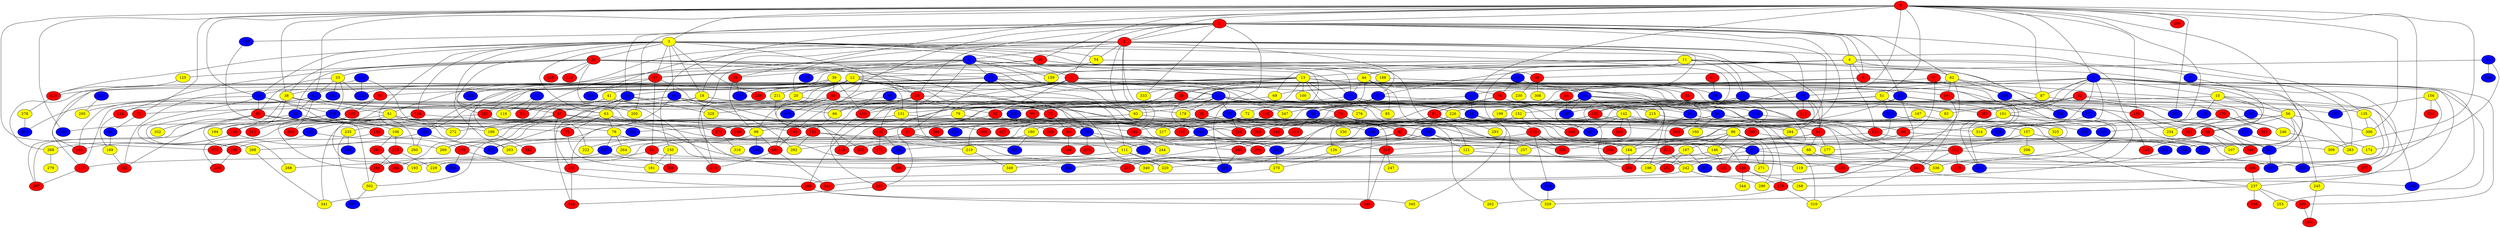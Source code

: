 graph {
0 [style = filled fillcolor = red];
1 [style = filled fillcolor = red];
2 [style = filled fillcolor = red];
3 [style = filled fillcolor = yellow];
4 [style = filled fillcolor = yellow];
5 [style = filled fillcolor = red];
6 [style = filled fillcolor = red];
7 [style = filled fillcolor = blue];
8 [style = filled fillcolor = blue];
9 [style = filled fillcolor = blue];
10 [style = filled fillcolor = yellow];
11 [style = filled fillcolor = yellow];
12 [style = filled fillcolor = yellow];
13 [style = filled fillcolor = yellow];
14 [style = filled fillcolor = blue];
15 [style = filled fillcolor = blue];
16 [style = filled fillcolor = red];
17 [style = filled fillcolor = blue];
18 [style = filled fillcolor = red];
19 [style = filled fillcolor = yellow];
20 [style = filled fillcolor = yellow];
21 [style = filled fillcolor = blue];
22 [style = filled fillcolor = red];
23 [style = filled fillcolor = blue];
24 [style = filled fillcolor = blue];
25 [style = filled fillcolor = blue];
26 [style = filled fillcolor = red];
27 [style = filled fillcolor = red];
28 [style = filled fillcolor = red];
29 [style = filled fillcolor = red];
30 [style = filled fillcolor = blue];
31 [style = filled fillcolor = blue];
32 [style = filled fillcolor = red];
33 [style = filled fillcolor = yellow];
34 [style = filled fillcolor = red];
35 [style = filled fillcolor = blue];
36 [style = filled fillcolor = blue];
37 [style = filled fillcolor = red];
38 [style = filled fillcolor = yellow];
39 [style = filled fillcolor = yellow];
40 [style = filled fillcolor = blue];
41 [style = filled fillcolor = yellow];
42 [style = filled fillcolor = blue];
43 [style = filled fillcolor = blue];
44 [style = filled fillcolor = yellow];
45 [style = filled fillcolor = blue];
46 [style = filled fillcolor = blue];
47 [style = filled fillcolor = red];
48 [style = filled fillcolor = blue];
49 [style = filled fillcolor = blue];
50 [style = filled fillcolor = red];
51 [style = filled fillcolor = yellow];
52 [style = filled fillcolor = red];
53 [style = filled fillcolor = red];
54 [style = filled fillcolor = yellow];
55 [style = filled fillcolor = red];
56 [style = filled fillcolor = yellow];
57 [style = filled fillcolor = blue];
58 [style = filled fillcolor = blue];
59 [style = filled fillcolor = blue];
60 [style = filled fillcolor = red];
61 [style = filled fillcolor = yellow];
62 [style = filled fillcolor = yellow];
63 [style = filled fillcolor = yellow];
64 [style = filled fillcolor = blue];
65 [style = filled fillcolor = blue];
66 [style = filled fillcolor = yellow];
67 [style = filled fillcolor = red];
68 [style = filled fillcolor = red];
69 [style = filled fillcolor = yellow];
70 [style = filled fillcolor = red];
71 [style = filled fillcolor = red];
72 [style = filled fillcolor = yellow];
73 [style = filled fillcolor = blue];
74 [style = filled fillcolor = red];
75 [style = filled fillcolor = red];
76 [style = filled fillcolor = blue];
77 [style = filled fillcolor = red];
78 [style = filled fillcolor = yellow];
79 [style = filled fillcolor = yellow];
80 [style = filled fillcolor = red];
81 [style = filled fillcolor = red];
82 [style = filled fillcolor = red];
83 [style = filled fillcolor = yellow];
84 [style = filled fillcolor = red];
85 [style = filled fillcolor = yellow];
86 [style = filled fillcolor = yellow];
87 [style = filled fillcolor = yellow];
88 [style = filled fillcolor = yellow];
89 [style = filled fillcolor = blue];
90 [style = filled fillcolor = red];
91 [style = filled fillcolor = red];
92 [style = filled fillcolor = red];
93 [style = filled fillcolor = yellow];
94 [style = filled fillcolor = red];
95 [style = filled fillcolor = red];
96 [style = filled fillcolor = blue];
97 [style = filled fillcolor = blue];
98 [style = filled fillcolor = yellow];
99 [style = filled fillcolor = red];
100 [style = filled fillcolor = yellow];
101 [style = filled fillcolor = yellow];
102 [style = filled fillcolor = red];
103 [style = filled fillcolor = red];
104 [style = filled fillcolor = blue];
105 [style = filled fillcolor = blue];
106 [style = filled fillcolor = yellow];
107 [style = filled fillcolor = yellow];
108 [style = filled fillcolor = blue];
109 [style = filled fillcolor = blue];
110 [style = filled fillcolor = red];
111 [style = filled fillcolor = yellow];
112 [style = filled fillcolor = red];
113 [style = filled fillcolor = blue];
114 [style = filled fillcolor = red];
115 [style = filled fillcolor = red];
116 [style = filled fillcolor = yellow];
117 [style = filled fillcolor = red];
118 [style = filled fillcolor = blue];
119 [style = filled fillcolor = yellow];
120 [style = filled fillcolor = blue];
121 [style = filled fillcolor = yellow];
122 [style = filled fillcolor = red];
123 [style = filled fillcolor = red];
124 [style = filled fillcolor = blue];
125 [style = filled fillcolor = yellow];
126 [style = filled fillcolor = yellow];
127 [style = filled fillcolor = blue];
128 [style = filled fillcolor = red];
129 [style = filled fillcolor = red];
130 [style = filled fillcolor = blue];
131 [style = filled fillcolor = yellow];
132 [style = filled fillcolor = red];
133 [style = filled fillcolor = blue];
134 [style = filled fillcolor = blue];
135 [style = filled fillcolor = yellow];
136 [style = filled fillcolor = red];
137 [style = filled fillcolor = blue];
138 [style = filled fillcolor = red];
139 [style = filled fillcolor = blue];
140 [style = filled fillcolor = red];
141 [style = filled fillcolor = blue];
142 [style = filled fillcolor = yellow];
143 [style = filled fillcolor = red];
144 [style = filled fillcolor = red];
145 [style = filled fillcolor = red];
146 [style = filled fillcolor = yellow];
147 [style = filled fillcolor = blue];
148 [style = filled fillcolor = red];
149 [style = filled fillcolor = red];
150 [style = filled fillcolor = yellow];
151 [style = filled fillcolor = red];
152 [style = filled fillcolor = yellow];
153 [style = filled fillcolor = red];
154 [style = filled fillcolor = blue];
155 [style = filled fillcolor = blue];
156 [style = filled fillcolor = yellow];
157 [style = filled fillcolor = yellow];
158 [style = filled fillcolor = blue];
159 [style = filled fillcolor = yellow];
160 [style = filled fillcolor = yellow];
161 [style = filled fillcolor = blue];
162 [style = filled fillcolor = red];
163 [style = filled fillcolor = red];
164 [style = filled fillcolor = yellow];
165 [style = filled fillcolor = red];
166 [style = filled fillcolor = red];
167 [style = filled fillcolor = yellow];
168 [style = filled fillcolor = yellow];
169 [style = filled fillcolor = blue];
170 [style = filled fillcolor = red];
171 [style = filled fillcolor = red];
172 [style = filled fillcolor = blue];
173 [style = filled fillcolor = blue];
174 [style = filled fillcolor = yellow];
175 [style = filled fillcolor = red];
176 [style = filled fillcolor = red];
177 [style = filled fillcolor = yellow];
178 [style = filled fillcolor = yellow];
179 [style = filled fillcolor = red];
180 [style = filled fillcolor = yellow];
181 [style = filled fillcolor = yellow];
182 [style = filled fillcolor = red];
183 [style = filled fillcolor = red];
184 [style = filled fillcolor = red];
185 [style = filled fillcolor = red];
186 [style = filled fillcolor = yellow];
187 [style = filled fillcolor = yellow];
188 [style = filled fillcolor = yellow];
189 [style = filled fillcolor = yellow];
190 [style = filled fillcolor = red];
191 [style = filled fillcolor = red];
192 [style = filled fillcolor = red];
193 [style = filled fillcolor = yellow];
194 [style = filled fillcolor = yellow];
195 [style = filled fillcolor = red];
196 [style = filled fillcolor = yellow];
197 [style = filled fillcolor = blue];
198 [style = filled fillcolor = blue];
199 [style = filled fillcolor = yellow];
200 [style = filled fillcolor = red];
201 [style = filled fillcolor = red];
202 [style = filled fillcolor = yellow];
203 [style = filled fillcolor = yellow];
204 [style = filled fillcolor = blue];
205 [style = filled fillcolor = yellow];
206 [style = filled fillcolor = yellow];
207 [style = filled fillcolor = blue];
208 [style = filled fillcolor = red];
209 [style = filled fillcolor = red];
210 [style = filled fillcolor = yellow];
211 [style = filled fillcolor = yellow];
212 [style = filled fillcolor = red];
213 [style = filled fillcolor = red];
214 [style = filled fillcolor = red];
215 [style = filled fillcolor = yellow];
216 [style = filled fillcolor = red];
217 [style = filled fillcolor = yellow];
218 [style = filled fillcolor = red];
219 [style = filled fillcolor = red];
220 [style = filled fillcolor = yellow];
221 [style = filled fillcolor = blue];
222 [style = filled fillcolor = yellow];
223 [style = filled fillcolor = blue];
224 [style = filled fillcolor = blue];
225 [style = filled fillcolor = blue];
226 [style = filled fillcolor = yellow];
227 [style = filled fillcolor = blue];
228 [style = filled fillcolor = red];
229 [style = filled fillcolor = yellow];
230 [style = filled fillcolor = yellow];
231 [style = filled fillcolor = red];
232 [style = filled fillcolor = blue];
233 [style = filled fillcolor = red];
234 [style = filled fillcolor = blue];
235 [style = filled fillcolor = yellow];
236 [style = filled fillcolor = blue];
237 [style = filled fillcolor = yellow];
238 [style = filled fillcolor = red];
239 [style = filled fillcolor = red];
240 [style = filled fillcolor = red];
241 [style = filled fillcolor = red];
242 [style = filled fillcolor = yellow];
243 [style = filled fillcolor = red];
244 [style = filled fillcolor = yellow];
245 [style = filled fillcolor = yellow];
246 [style = filled fillcolor = red];
247 [style = filled fillcolor = yellow];
248 [style = filled fillcolor = yellow];
249 [style = filled fillcolor = red];
250 [style = filled fillcolor = red];
251 [style = filled fillcolor = blue];
252 [style = filled fillcolor = red];
253 [style = filled fillcolor = yellow];
254 [style = filled fillcolor = yellow];
255 [style = filled fillcolor = red];
256 [style = filled fillcolor = red];
257 [style = filled fillcolor = yellow];
258 [style = filled fillcolor = red];
259 [style = filled fillcolor = blue];
260 [style = filled fillcolor = yellow];
261 [style = filled fillcolor = red];
262 [style = filled fillcolor = red];
263 [style = filled fillcolor = blue];
264 [style = filled fillcolor = yellow];
265 [style = filled fillcolor = blue];
266 [style = filled fillcolor = red];
267 [style = filled fillcolor = blue];
268 [style = filled fillcolor = yellow];
269 [style = filled fillcolor = yellow];
270 [style = filled fillcolor = yellow];
271 [style = filled fillcolor = yellow];
272 [style = filled fillcolor = yellow];
273 [style = filled fillcolor = red];
274 [style = filled fillcolor = blue];
275 [style = filled fillcolor = red];
276 [style = filled fillcolor = yellow];
277 [style = filled fillcolor = red];
278 [style = filled fillcolor = yellow];
279 [style = filled fillcolor = yellow];
280 [style = filled fillcolor = red];
281 [style = filled fillcolor = red];
282 [style = filled fillcolor = red];
283 [style = filled fillcolor = yellow];
284 [style = filled fillcolor = yellow];
285 [style = filled fillcolor = blue];
286 [style = filled fillcolor = red];
287 [style = filled fillcolor = red];
288 [style = filled fillcolor = yellow];
289 [style = filled fillcolor = red];
290 [style = filled fillcolor = yellow];
291 [style = filled fillcolor = red];
292 [style = filled fillcolor = yellow];
293 [style = filled fillcolor = yellow];
294 [style = filled fillcolor = red];
295 [style = filled fillcolor = yellow];
296 [style = filled fillcolor = red];
297 [style = filled fillcolor = red];
298 [style = filled fillcolor = yellow];
299 [style = filled fillcolor = red];
300 [style = filled fillcolor = red];
301 [style = filled fillcolor = blue];
302 [style = filled fillcolor = yellow];
303 [style = filled fillcolor = red];
304 [style = filled fillcolor = blue];
305 [style = filled fillcolor = red];
306 [style = filled fillcolor = yellow];
307 [style = filled fillcolor = blue];
308 [style = filled fillcolor = yellow];
309 [style = filled fillcolor = yellow];
310 [style = filled fillcolor = yellow];
311 [style = filled fillcolor = red];
312 [style = filled fillcolor = blue];
313 [style = filled fillcolor = blue];
314 [style = filled fillcolor = yellow];
315 [style = filled fillcolor = blue];
316 [style = filled fillcolor = yellow];
317 [style = filled fillcolor = blue];
318 [style = filled fillcolor = blue];
319 [style = filled fillcolor = blue];
320 [style = filled fillcolor = red];
321 [style = filled fillcolor = red];
322 [style = filled fillcolor = red];
323 [style = filled fillcolor = red];
324 [style = filled fillcolor = blue];
325 [style = filled fillcolor = yellow];
326 [style = filled fillcolor = blue];
327 [style = filled fillcolor = red];
328 [style = filled fillcolor = yellow];
329 [style = filled fillcolor = yellow];
330 [style = filled fillcolor = yellow];
331 [style = filled fillcolor = red];
332 [style = filled fillcolor = yellow];
333 [style = filled fillcolor = yellow];
334 [style = filled fillcolor = blue];
335 [style = filled fillcolor = blue];
336 [style = filled fillcolor = yellow];
337 [style = filled fillcolor = blue];
338 [style = filled fillcolor = blue];
339 [style = filled fillcolor = red];
340 [style = filled fillcolor = yellow];
341 [style = filled fillcolor = yellow];
342 [style = filled fillcolor = red];
343 [style = filled fillcolor = red];
344 [style = filled fillcolor = yellow];
345 [style = filled fillcolor = yellow];
346 [style = filled fillcolor = red];
347 [style = filled fillcolor = yellow];
348 [style = filled fillcolor = red];
349 [style = filled fillcolor = yellow];
350 [style = filled fillcolor = blue];
0 -- 16;
0 -- 17;
0 -- 29;
0 -- 38;
0 -- 42;
0 -- 43;
0 -- 51;
0 -- 71;
0 -- 87;
0 -- 102;
0 -- 136;
0 -- 179;
0 -- 237;
0 -- 265;
0 -- 274;
0 -- 294;
0 -- 306;
0 -- 9;
0 -- 3;
0 -- 2;
0 -- 1;
0 -- 309;
0 -- 317;
0 -- 338;
1 -- 2;
1 -- 4;
1 -- 5;
1 -- 6;
1 -- 14;
1 -- 18;
1 -- 26;
1 -- 60;
1 -- 62;
1 -- 65;
1 -- 135;
1 -- 150;
1 -- 160;
1 -- 198;
1 -- 205;
1 -- 208;
1 -- 333;
2 -- 8;
2 -- 19;
2 -- 20;
2 -- 31;
2 -- 34;
2 -- 54;
2 -- 76;
2 -- 93;
2 -- 109;
2 -- 112;
2 -- 145;
2 -- 192;
2 -- 203;
2 -- 210;
3 -- 5;
3 -- 16;
3 -- 18;
3 -- 19;
3 -- 21;
3 -- 22;
3 -- 37;
3 -- 38;
3 -- 43;
3 -- 46;
3 -- 47;
3 -- 54;
3 -- 63;
3 -- 103;
3 -- 128;
3 -- 149;
3 -- 203;
3 -- 208;
3 -- 242;
3 -- 249;
4 -- 6;
4 -- 7;
4 -- 12;
4 -- 13;
4 -- 23;
4 -- 31;
4 -- 122;
4 -- 251;
4 -- 283;
5 -- 14;
5 -- 26;
5 -- 35;
5 -- 58;
5 -- 92;
5 -- 132;
5 -- 144;
5 -- 163;
6 -- 17;
6 -- 30;
6 -- 119;
6 -- 226;
7 -- 321;
8 -- 12;
8 -- 13;
8 -- 23;
8 -- 29;
8 -- 35;
8 -- 47;
8 -- 53;
8 -- 57;
8 -- 159;
8 -- 280;
8 -- 289;
9 -- 10;
9 -- 50;
9 -- 56;
9 -- 69;
9 -- 76;
9 -- 83;
9 -- 87;
9 -- 97;
9 -- 101;
9 -- 117;
9 -- 168;
9 -- 250;
9 -- 263;
9 -- 267;
9 -- 283;
9 -- 314;
10 -- 56;
10 -- 68;
10 -- 92;
10 -- 120;
10 -- 307;
11 -- 21;
11 -- 44;
11 -- 62;
11 -- 69;
11 -- 84;
11 -- 153;
11 -- 173;
11 -- 197;
11 -- 232;
11 -- 277;
12 -- 18;
12 -- 20;
12 -- 38;
12 -- 59;
12 -- 65;
12 -- 98;
12 -- 103;
12 -- 186;
12 -- 191;
12 -- 219;
12 -- 249;
12 -- 322;
12 -- 331;
13 -- 24;
13 -- 27;
13 -- 28;
13 -- 36;
13 -- 42;
13 -- 43;
13 -- 64;
13 -- 100;
13 -- 104;
13 -- 146;
13 -- 164;
13 -- 175;
13 -- 253;
13 -- 266;
13 -- 282;
13 -- 303;
13 -- 315;
14 -- 37;
14 -- 63;
14 -- 117;
14 -- 183;
14 -- 231;
14 -- 248;
14 -- 328;
15 -- 53;
15 -- 116;
16 -- 47;
16 -- 73;
16 -- 172;
16 -- 188;
17 -- 24;
17 -- 243;
18 -- 26;
18 -- 52;
18 -- 66;
18 -- 110;
18 -- 143;
18 -- 335;
19 -- 64;
19 -- 185;
19 -- 275;
19 -- 298;
20 -- 70;
20 -- 182;
21 -- 81;
21 -- 102;
21 -- 135;
21 -- 152;
21 -- 287;
22 -- 23;
22 -- 33;
22 -- 35;
22 -- 45;
22 -- 57;
22 -- 114;
22 -- 125;
22 -- 212;
22 -- 216;
22 -- 219;
22 -- 220;
22 -- 255;
23 -- 27;
23 -- 41;
23 -- 93;
23 -- 104;
23 -- 111;
23 -- 113;
23 -- 128;
23 -- 226;
23 -- 296;
24 -- 86;
24 -- 274;
24 -- 339;
24 -- 345;
25 -- 74;
25 -- 89;
25 -- 134;
25 -- 303;
26 -- 129;
26 -- 180;
26 -- 213;
27 -- 111;
27 -- 139;
27 -- 177;
27 -- 281;
28 -- 71;
28 -- 79;
28 -- 276;
29 -- 98;
29 -- 197;
30 -- 259;
30 -- 321;
31 -- 40;
31 -- 115;
31 -- 136;
31 -- 276;
32 -- 126;
32 -- 170;
32 -- 263;
32 -- 287;
33 -- 42;
33 -- 80;
33 -- 108;
33 -- 133;
33 -- 232;
34 -- 147;
34 -- 196;
34 -- 199;
35 -- 73;
35 -- 162;
35 -- 178;
35 -- 226;
35 -- 240;
35 -- 257;
35 -- 285;
35 -- 347;
35 -- 350;
36 -- 40;
36 -- 107;
36 -- 122;
36 -- 142;
36 -- 147;
36 -- 154;
36 -- 199;
36 -- 207;
37 -- 105;
37 -- 186;
37 -- 194;
37 -- 252;
37 -- 346;
38 -- 61;
38 -- 136;
38 -- 140;
38 -- 194;
39 -- 60;
39 -- 110;
39 -- 131;
39 -- 211;
39 -- 268;
39 -- 326;
40 -- 123;
41 -- 52;
41 -- 53;
41 -- 262;
41 -- 269;
41 -- 272;
42 -- 45;
42 -- 63;
42 -- 165;
42 -- 205;
42 -- 295;
42 -- 300;
42 -- 339;
43 -- 78;
43 -- 80;
43 -- 108;
43 -- 195;
43 -- 312;
44 -- 55;
44 -- 57;
44 -- 66;
44 -- 74;
44 -- 85;
44 -- 115;
44 -- 121;
45 -- 75;
45 -- 106;
45 -- 140;
45 -- 297;
45 -- 299;
46 -- 66;
46 -- 103;
46 -- 114;
46 -- 178;
46 -- 215;
46 -- 231;
46 -- 292;
47 -- 61;
47 -- 91;
47 -- 109;
47 -- 151;
48 -- 94;
48 -- 174;
48 -- 234;
49 -- 92;
49 -- 143;
50 -- 108;
50 -- 182;
51 -- 102;
51 -- 131;
51 -- 223;
51 -- 267;
52 -- 59;
52 -- 95;
52 -- 124;
54 -- 94;
54 -- 159;
56 -- 68;
56 -- 242;
56 -- 245;
56 -- 306;
56 -- 318;
56 -- 334;
57 -- 58;
57 -- 72;
57 -- 85;
57 -- 99;
57 -- 207;
58 -- 233;
58 -- 310;
59 -- 97;
59 -- 118;
59 -- 203;
59 -- 239;
60 -- 148;
60 -- 169;
60 -- 215;
60 -- 328;
61 -- 158;
61 -- 191;
61 -- 272;
61 -- 338;
61 -- 340;
62 -- 87;
62 -- 144;
62 -- 148;
62 -- 155;
62 -- 183;
63 -- 75;
63 -- 78;
63 -- 84;
63 -- 139;
63 -- 143;
63 -- 273;
63 -- 300;
64 -- 95;
64 -- 160;
64 -- 237;
64 -- 325;
64 -- 330;
65 -- 101;
65 -- 121;
65 -- 147;
65 -- 176;
65 -- 184;
66 -- 151;
67 -- 89;
68 -- 107;
68 -- 145;
68 -- 164;
68 -- 184;
68 -- 213;
69 -- 93;
70 -- 82;
70 -- 97;
70 -- 140;
70 -- 202;
70 -- 217;
71 -- 96;
72 -- 132;
72 -- 327;
72 -- 336;
73 -- 82;
73 -- 218;
73 -- 233;
73 -- 341;
74 -- 81;
74 -- 83;
74 -- 191;
74 -- 284;
75 -- 181;
76 -- 84;
76 -- 112;
76 -- 284;
76 -- 302;
76 -- 347;
77 -- 90;
77 -- 110;
77 -- 155;
78 -- 137;
78 -- 264;
78 -- 304;
79 -- 217;
79 -- 273;
80 -- 104;
80 -- 113;
80 -- 138;
80 -- 288;
80 -- 322;
80 -- 332;
81 -- 90;
81 -- 218;
81 -- 243;
81 -- 262;
81 -- 293;
82 -- 91;
82 -- 256;
82 -- 280;
82 -- 320;
84 -- 88;
84 -- 111;
84 -- 177;
84 -- 270;
86 -- 146;
86 -- 161;
86 -- 187;
86 -- 233;
86 -- 271;
86 -- 290;
86 -- 334;
87 -- 192;
87 -- 265;
88 -- 336;
90 -- 146;
90 -- 309;
91 -- 181;
91 -- 246;
91 -- 259;
92 -- 132;
92 -- 218;
92 -- 303;
93 -- 98;
93 -- 236;
94 -- 230;
94 -- 308;
95 -- 166;
96 -- 189;
97 -- 129;
97 -- 200;
97 -- 252;
97 -- 271;
98 -- 130;
98 -- 137;
98 -- 163;
99 -- 286;
101 -- 122;
101 -- 127;
101 -- 177;
101 -- 292;
102 -- 113;
102 -- 157;
102 -- 296;
103 -- 192;
103 -- 222;
103 -- 235;
104 -- 139;
104 -- 260;
104 -- 298;
105 -- 121;
105 -- 126;
105 -- 164;
106 -- 228;
106 -- 261;
108 -- 134;
108 -- 260;
108 -- 297;
108 -- 299;
108 -- 311;
110 -- 282;
111 -- 117;
111 -- 220;
111 -- 315;
113 -- 148;
113 -- 213;
113 -- 221;
114 -- 189;
115 -- 162;
115 -- 264;
117 -- 297;
118 -- 119;
118 -- 193;
120 -- 225;
121 -- 183;
121 -- 304;
122 -- 257;
122 -- 317;
123 -- 185;
125 -- 128;
126 -- 281;
127 -- 174;
128 -- 278;
129 -- 168;
129 -- 176;
129 -- 344;
131 -- 221;
131 -- 269;
132 -- 161;
132 -- 171;
135 -- 200;
135 -- 306;
136 -- 254;
136 -- 321;
137 -- 238;
137 -- 288;
138 -- 179;
138 -- 241;
140 -- 165;
140 -- 268;
140 -- 269;
141 -- 165;
141 -- 186;
141 -- 232;
142 -- 157;
142 -- 176;
142 -- 190;
142 -- 207;
142 -- 209;
142 -- 255;
142 -- 320;
143 -- 163;
144 -- 241;
144 -- 319;
146 -- 220;
146 -- 331;
149 -- 190;
149 -- 193;
150 -- 181;
150 -- 238;
151 -- 210;
151 -- 222;
151 -- 267;
151 -- 292;
152 -- 153;
152 -- 201;
153 -- 204;
153 -- 305;
153 -- 320;
154 -- 221;
154 -- 225;
155 -- 251;
156 -- 214;
156 -- 259;
156 -- 285;
157 -- 162;
157 -- 206;
157 -- 307;
158 -- 195;
158 -- 275;
161 -- 280;
162 -- 175;
162 -- 241;
162 -- 277;
162 -- 340;
163 -- 219;
163 -- 343;
164 -- 208;
167 -- 236;
167 -- 318;
170 -- 248;
170 -- 254;
170 -- 323;
173 -- 290;
173 -- 314;
176 -- 202;
176 -- 310;
178 -- 243;
180 -- 229;
180 -- 335;
182 -- 246;
185 -- 315;
186 -- 342;
187 -- 196;
187 -- 252;
187 -- 301;
188 -- 319;
188 -- 333;
189 -- 322;
192 -- 201;
192 -- 244;
195 -- 240;
198 -- 302;
200 -- 237;
204 -- 329;
210 -- 349;
211 -- 305;
213 -- 247;
213 -- 348;
215 -- 284;
221 -- 270;
223 -- 256;
223 -- 325;
224 -- 336;
226 -- 281;
226 -- 314;
226 -- 329;
227 -- 295;
228 -- 229;
228 -- 246;
231 -- 343;
231 -- 346;
233 -- 242;
235 -- 313;
235 -- 337;
236 -- 348;
237 -- 250;
237 -- 253;
237 -- 258;
237 -- 329;
241 -- 263;
241 -- 282;
241 -- 310;
242 -- 290;
242 -- 343;
243 -- 349;
245 -- 291;
246 -- 302;
248 -- 283;
250 -- 291;
261 -- 266;
267 -- 307;
267 -- 319;
268 -- 279;
270 -- 289;
273 -- 316;
275 -- 289;
275 -- 324;
278 -- 312;
282 -- 346;
289 -- 341;
289 -- 345;
289 -- 348;
298 -- 341;
299 -- 317;
302 -- 337;
}
